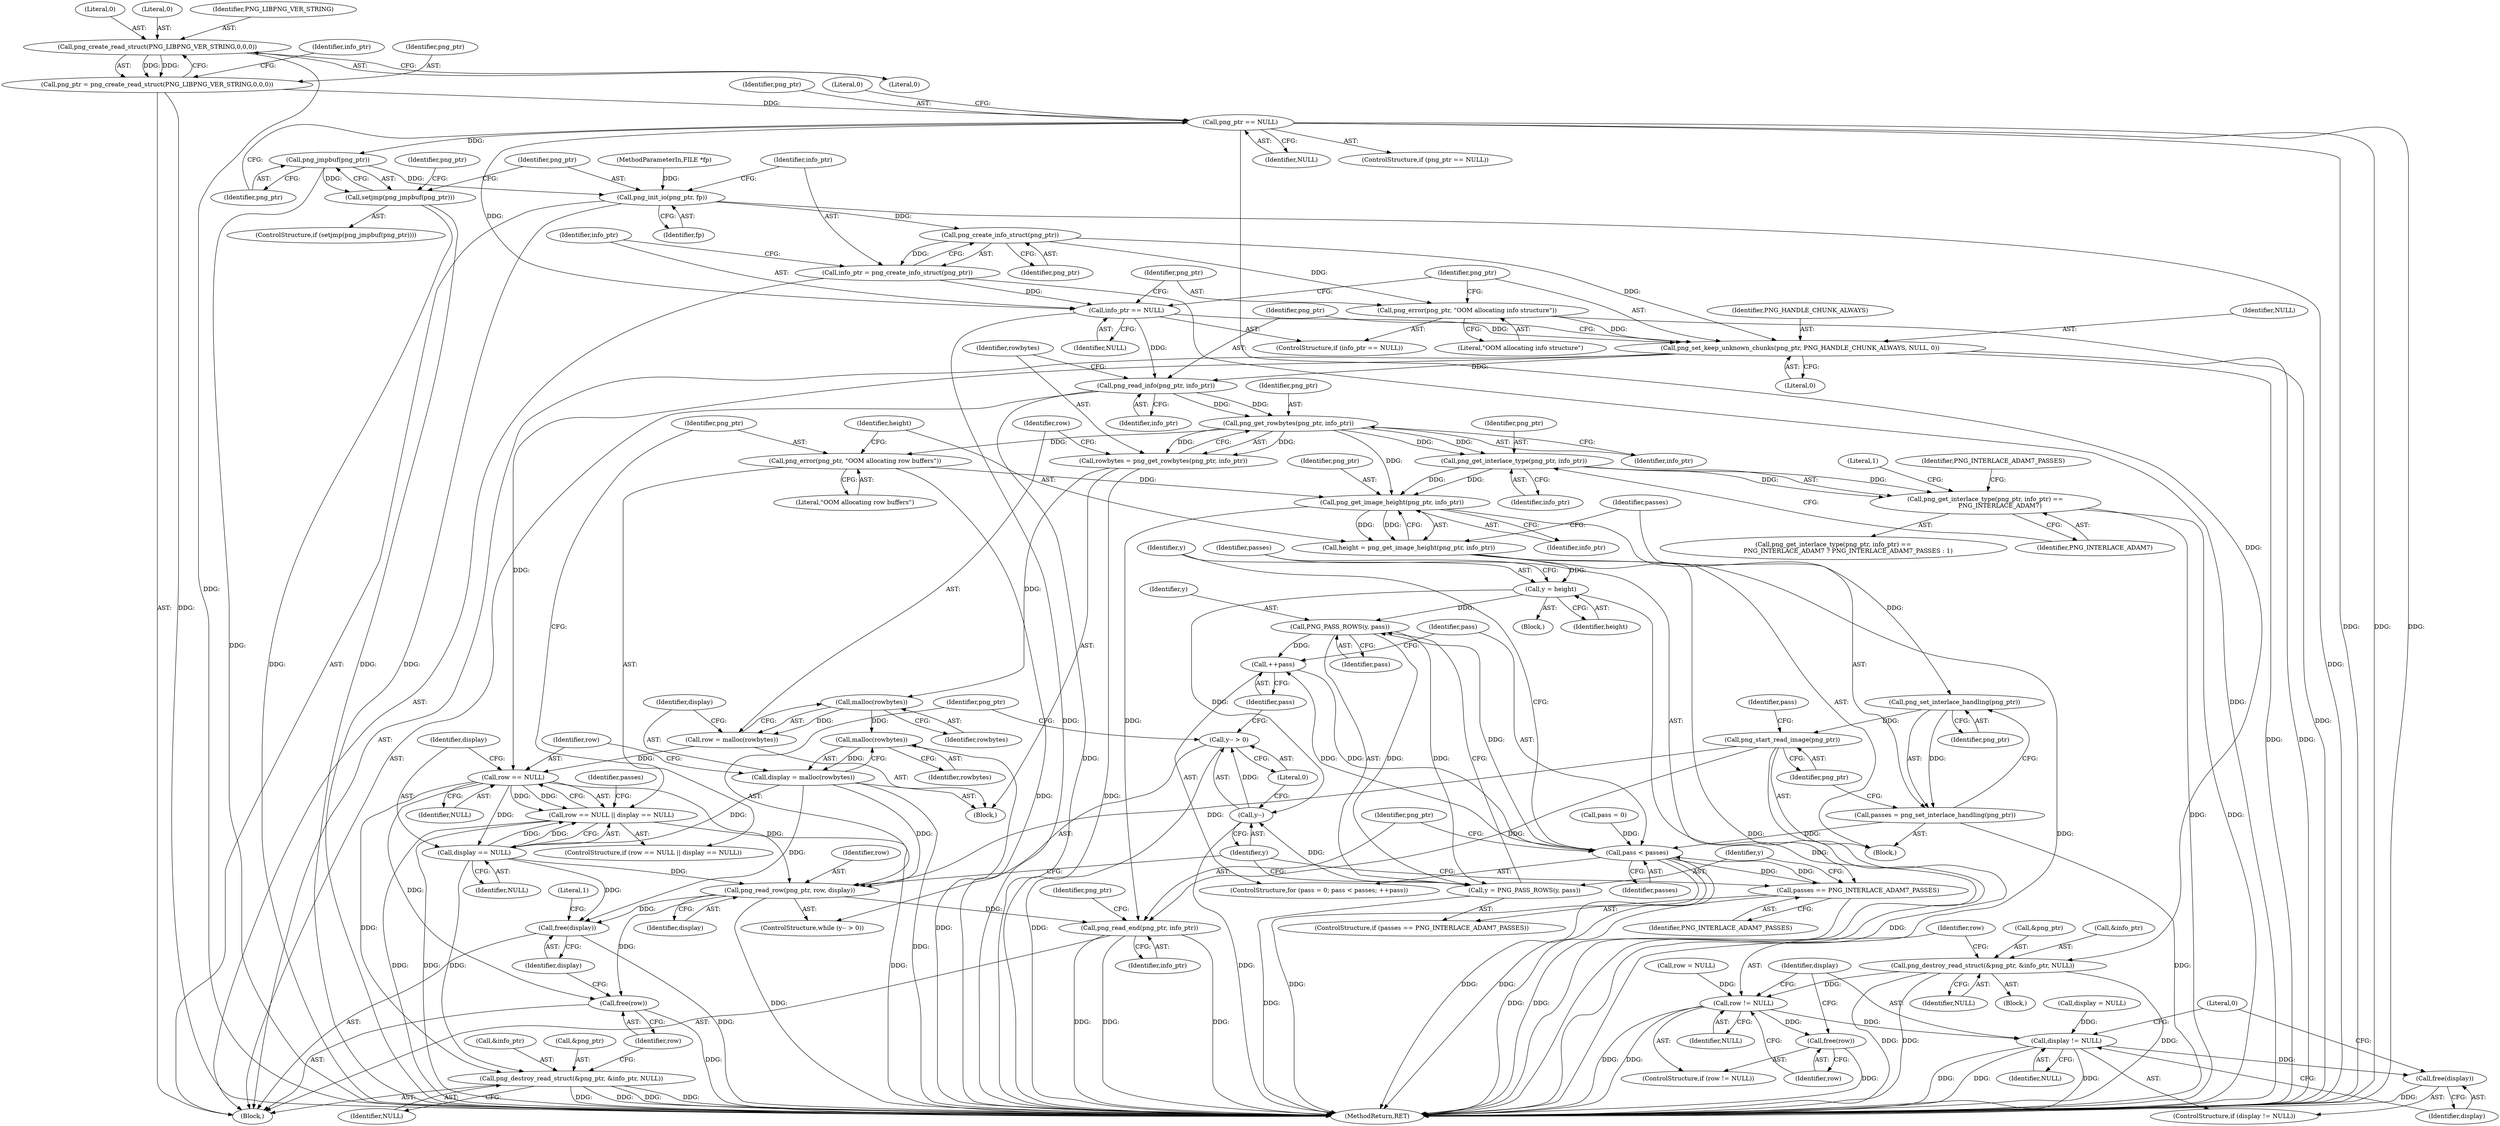 digraph "0_Android_9d4853418ab2f754c2b63e091c29c5529b8b86ca_153@API" {
"1000112" [label="(Call,png_create_read_struct(PNG_LIBPNG_VER_STRING,0,0,0))"];
"1000110" [label="(Call,png_ptr = png_create_read_struct(PNG_LIBPNG_VER_STRING,0,0,0))"];
"1000130" [label="(Call,png_ptr == NULL)"];
"1000137" [label="(Call,png_jmpbuf(png_ptr))"];
"1000136" [label="(Call,setjmp(png_jmpbuf(png_ptr)))"];
"1000160" [label="(Call,png_init_io(png_ptr, fp))"];
"1000165" [label="(Call,png_create_info_struct(png_ptr))"];
"1000163" [label="(Call,info_ptr = png_create_info_struct(png_ptr))"];
"1000168" [label="(Call,info_ptr == NULL)"];
"1000174" [label="(Call,png_set_keep_unknown_chunks(png_ptr, PNG_HANDLE_CHUNK_ALWAYS, NULL, 0))"];
"1000179" [label="(Call,png_read_info(png_ptr, info_ptr))"];
"1000186" [label="(Call,png_get_rowbytes(png_ptr, info_ptr))"];
"1000184" [label="(Call,rowbytes = png_get_rowbytes(png_ptr, info_ptr))"];
"1000191" [label="(Call,malloc(rowbytes))"];
"1000189" [label="(Call,row = malloc(rowbytes))"];
"1000199" [label="(Call,row == NULL)"];
"1000198" [label="(Call,row == NULL || display == NULL)"];
"1000202" [label="(Call,display == NULL)"];
"1000263" [label="(Call,png_read_row(png_ptr, row, display))"];
"1000267" [label="(Call,png_read_end(png_ptr, info_ptr))"];
"1000276" [label="(Call,free(row))"];
"1000278" [label="(Call,free(display))"];
"1000270" [label="(Call,png_destroy_read_struct(&png_ptr, &info_ptr, NULL))"];
"1000195" [label="(Call,malloc(rowbytes))"];
"1000193" [label="(Call,display = malloc(rowbytes))"];
"1000205" [label="(Call,png_error(png_ptr, \"OOM allocating row buffers\"))"];
"1000224" [label="(Call,png_get_image_height(png_ptr, info_ptr))"];
"1000222" [label="(Call,height = png_get_image_height(png_ptr, info_ptr))"];
"1000246" [label="(Call,y = height)"];
"1000255" [label="(Call,PNG_PASS_ROWS(y, pass))"];
"1000242" [label="(Call,++pass)"];
"1000239" [label="(Call,pass < passes)"];
"1000250" [label="(Call,passes == PNG_INTERLACE_ADAM7_PASSES)"];
"1000253" [label="(Call,y = PNG_PASS_ROWS(y, pass))"];
"1000260" [label="(Call,y--)"];
"1000259" [label="(Call,y-- > 0)"];
"1000230" [label="(Call,png_set_interlace_handling(png_ptr))"];
"1000228" [label="(Call,passes = png_set_interlace_handling(png_ptr))"];
"1000233" [label="(Call,png_start_read_image(png_ptr))"];
"1000214" [label="(Call,png_get_interlace_type(png_ptr, info_ptr))"];
"1000213" [label="(Call,png_get_interlace_type(png_ptr, info_ptr) ==\n               PNG_INTERLACE_ADAM7)"];
"1000171" [label="(Call,png_error(png_ptr, \"OOM allocating info structure\"))"];
"1000140" [label="(Call,png_destroy_read_struct(&png_ptr, &info_ptr, NULL))"];
"1000147" [label="(Call,row != NULL)"];
"1000150" [label="(Call,free(row))"];
"1000153" [label="(Call,display != NULL)"];
"1000156" [label="(Call,free(display))"];
"1000182" [label="(Block,)"];
"1000242" [label="(Call,++pass)"];
"1000243" [label="(Identifier,pass)"];
"1000220" [label="(Block,)"];
"1000258" [label="(ControlStructure,while (y-- > 0))"];
"1000151" [label="(Identifier,row)"];
"1000186" [label="(Call,png_get_rowbytes(png_ptr, info_ptr))"];
"1000257" [label="(Identifier,pass)"];
"1000273" [label="(Call,&info_ptr)"];
"1000137" [label="(Call,png_jmpbuf(png_ptr))"];
"1000212" [label="(Call,png_get_interlace_type(png_ptr, info_ptr) ==\n               PNG_INTERLACE_ADAM7 ? PNG_INTERLACE_ADAM7_PASSES : 1)"];
"1000270" [label="(Call,png_destroy_read_struct(&png_ptr, &info_ptr, NULL))"];
"1000277" [label="(Identifier,row)"];
"1000213" [label="(Call,png_get_interlace_type(png_ptr, info_ptr) ==\n               PNG_INTERLACE_ADAM7)"];
"1000141" [label="(Call,&png_ptr)"];
"1000219" [label="(Literal,1)"];
"1000156" [label="(Call,free(display))"];
"1000271" [label="(Call,&png_ptr)"];
"1000211" [label="(Identifier,passes)"];
"1000146" [label="(ControlStructure,if (row != NULL))"];
"1000178" [label="(Literal,0)"];
"1000217" [label="(Identifier,PNG_INTERLACE_ADAM7)"];
"1000240" [label="(Identifier,pass)"];
"1000162" [label="(Identifier,fp)"];
"1000265" [label="(Identifier,row)"];
"1000228" [label="(Call,passes = png_set_interlace_handling(png_ptr))"];
"1000275" [label="(Identifier,NULL)"];
"1000233" [label="(Call,png_start_read_image(png_ptr))"];
"1000116" [label="(Literal,0)"];
"1000241" [label="(Identifier,passes)"];
"1000195" [label="(Call,malloc(rowbytes))"];
"1000115" [label="(Literal,0)"];
"1000154" [label="(Identifier,display)"];
"1000179" [label="(Call,png_read_info(png_ptr, info_ptr))"];
"1000176" [label="(Identifier,PNG_HANDLE_CHUNK_ALWAYS)"];
"1000114" [label="(Literal,0)"];
"1000132" [label="(Identifier,NULL)"];
"1000170" [label="(Identifier,NULL)"];
"1000145" [label="(Identifier,NULL)"];
"1000234" [label="(Identifier,png_ptr)"];
"1000236" [label="(Call,pass = 0)"];
"1000126" [label="(Call,display = NULL)"];
"1000247" [label="(Identifier,y)"];
"1000177" [label="(Identifier,NULL)"];
"1000252" [label="(Identifier,PNG_INTERLACE_ADAM7_PASSES)"];
"1000256" [label="(Identifier,y)"];
"1000167" [label="(ControlStructure,if (info_ptr == NULL))"];
"1000143" [label="(Call,&info_ptr)"];
"1000215" [label="(Identifier,png_ptr)"];
"1000205" [label="(Call,png_error(png_ptr, \"OOM allocating row buffers\"))"];
"1000206" [label="(Identifier,png_ptr)"];
"1000248" [label="(Identifier,height)"];
"1000171" [label="(Call,png_error(png_ptr, \"OOM allocating info structure\"))"];
"1000189" [label="(Call,row = malloc(rowbytes))"];
"1000251" [label="(Identifier,passes)"];
"1000161" [label="(Identifier,png_ptr)"];
"1000142" [label="(Identifier,png_ptr)"];
"1000164" [label="(Identifier,info_ptr)"];
"1000119" [label="(Identifier,info_ptr)"];
"1000136" [label="(Call,setjmp(png_jmpbuf(png_ptr)))"];
"1000160" [label="(Call,png_init_io(png_ptr, fp))"];
"1000169" [label="(Identifier,info_ptr)"];
"1000216" [label="(Identifier,info_ptr)"];
"1000200" [label="(Identifier,row)"];
"1000264" [label="(Identifier,png_ptr)"];
"1000168" [label="(Call,info_ptr == NULL)"];
"1000149" [label="(Identifier,NULL)"];
"1000244" [label="(Block,)"];
"1000272" [label="(Identifier,png_ptr)"];
"1000263" [label="(Call,png_read_row(png_ptr, row, display))"];
"1000226" [label="(Identifier,info_ptr)"];
"1000192" [label="(Identifier,rowbytes)"];
"1000260" [label="(Call,y--)"];
"1000231" [label="(Identifier,png_ptr)"];
"1000279" [label="(Identifier,display)"];
"1000175" [label="(Identifier,png_ptr)"];
"1000250" [label="(Call,passes == PNG_INTERLACE_ADAM7_PASSES)"];
"1000224" [label="(Call,png_get_image_height(png_ptr, info_ptr))"];
"1000122" [label="(Call,row = NULL)"];
"1000281" [label="(Literal,1)"];
"1000130" [label="(Call,png_ptr == NULL)"];
"1000222" [label="(Call,height = png_get_image_height(png_ptr, info_ptr))"];
"1000249" [label="(ControlStructure,if (passes == PNG_INTERLACE_ADAM7_PASSES))"];
"1000155" [label="(Identifier,NULL)"];
"1000157" [label="(Identifier,display)"];
"1000111" [label="(Identifier,png_ptr)"];
"1000204" [label="(Identifier,NULL)"];
"1000110" [label="(Call,png_ptr = png_create_read_struct(PNG_LIBPNG_VER_STRING,0,0,0))"];
"1000190" [label="(Identifier,row)"];
"1000148" [label="(Identifier,row)"];
"1000108" [label="(Block,)"];
"1000147" [label="(Call,row != NULL)"];
"1000230" [label="(Call,png_set_interlace_handling(png_ptr))"];
"1000153" [label="(Call,display != NULL)"];
"1000131" [label="(Identifier,png_ptr)"];
"1000107" [label="(MethodParameterIn,FILE *fp)"];
"1000282" [label="(MethodReturn,RET)"];
"1000269" [label="(Identifier,info_ptr)"];
"1000253" [label="(Call,y = PNG_PASS_ROWS(y, pass))"];
"1000268" [label="(Identifier,png_ptr)"];
"1000134" [label="(Literal,0)"];
"1000174" [label="(Call,png_set_keep_unknown_chunks(png_ptr, PNG_HANDLE_CHUNK_ALWAYS, NULL, 0))"];
"1000152" [label="(ControlStructure,if (display != NULL))"];
"1000276" [label="(Call,free(row))"];
"1000150" [label="(Call,free(row))"];
"1000259" [label="(Call,y-- > 0)"];
"1000262" [label="(Literal,0)"];
"1000254" [label="(Identifier,y)"];
"1000278" [label="(Call,free(display))"];
"1000197" [label="(ControlStructure,if (row == NULL || display == NULL))"];
"1000166" [label="(Identifier,png_ptr)"];
"1000139" [label="(Block,)"];
"1000188" [label="(Identifier,info_ptr)"];
"1000198" [label="(Call,row == NULL || display == NULL)"];
"1000196" [label="(Identifier,rowbytes)"];
"1000267" [label="(Call,png_read_end(png_ptr, info_ptr))"];
"1000246" [label="(Call,y = height)"];
"1000191" [label="(Call,malloc(rowbytes))"];
"1000223" [label="(Identifier,height)"];
"1000194" [label="(Identifier,display)"];
"1000180" [label="(Identifier,png_ptr)"];
"1000225" [label="(Identifier,png_ptr)"];
"1000140" [label="(Call,png_destroy_read_struct(&png_ptr, &info_ptr, NULL))"];
"1000165" [label="(Call,png_create_info_struct(png_ptr))"];
"1000113" [label="(Identifier,PNG_LIBPNG_VER_STRING)"];
"1000184" [label="(Call,rowbytes = png_get_rowbytes(png_ptr, info_ptr))"];
"1000138" [label="(Identifier,png_ptr)"];
"1000135" [label="(ControlStructure,if (setjmp(png_jmpbuf(png_ptr))))"];
"1000214" [label="(Call,png_get_interlace_type(png_ptr, info_ptr))"];
"1000203" [label="(Identifier,display)"];
"1000129" [label="(ControlStructure,if (png_ptr == NULL))"];
"1000237" [label="(Identifier,pass)"];
"1000229" [label="(Identifier,passes)"];
"1000266" [label="(Identifier,display)"];
"1000207" [label="(Literal,\"OOM allocating row buffers\")"];
"1000159" [label="(Literal,0)"];
"1000187" [label="(Identifier,png_ptr)"];
"1000112" [label="(Call,png_create_read_struct(PNG_LIBPNG_VER_STRING,0,0,0))"];
"1000255" [label="(Call,PNG_PASS_ROWS(y, pass))"];
"1000163" [label="(Call,info_ptr = png_create_info_struct(png_ptr))"];
"1000235" [label="(ControlStructure,for (pass = 0; pass < passes; ++pass))"];
"1000202" [label="(Call,display == NULL)"];
"1000201" [label="(Identifier,NULL)"];
"1000261" [label="(Identifier,y)"];
"1000218" [label="(Identifier,PNG_INTERLACE_ADAM7_PASSES)"];
"1000173" [label="(Literal,\"OOM allocating info structure\")"];
"1000172" [label="(Identifier,png_ptr)"];
"1000185" [label="(Identifier,rowbytes)"];
"1000199" [label="(Call,row == NULL)"];
"1000193" [label="(Call,display = malloc(rowbytes))"];
"1000239" [label="(Call,pass < passes)"];
"1000181" [label="(Identifier,info_ptr)"];
"1000112" -> "1000110"  [label="AST: "];
"1000112" -> "1000116"  [label="CFG: "];
"1000113" -> "1000112"  [label="AST: "];
"1000114" -> "1000112"  [label="AST: "];
"1000115" -> "1000112"  [label="AST: "];
"1000116" -> "1000112"  [label="AST: "];
"1000110" -> "1000112"  [label="CFG: "];
"1000112" -> "1000282"  [label="DDG: "];
"1000112" -> "1000110"  [label="DDG: "];
"1000112" -> "1000110"  [label="DDG: "];
"1000110" -> "1000108"  [label="AST: "];
"1000111" -> "1000110"  [label="AST: "];
"1000119" -> "1000110"  [label="CFG: "];
"1000110" -> "1000282"  [label="DDG: "];
"1000110" -> "1000130"  [label="DDG: "];
"1000130" -> "1000129"  [label="AST: "];
"1000130" -> "1000132"  [label="CFG: "];
"1000131" -> "1000130"  [label="AST: "];
"1000132" -> "1000130"  [label="AST: "];
"1000134" -> "1000130"  [label="CFG: "];
"1000138" -> "1000130"  [label="CFG: "];
"1000130" -> "1000282"  [label="DDG: "];
"1000130" -> "1000282"  [label="DDG: "];
"1000130" -> "1000282"  [label="DDG: "];
"1000130" -> "1000137"  [label="DDG: "];
"1000130" -> "1000140"  [label="DDG: "];
"1000130" -> "1000168"  [label="DDG: "];
"1000137" -> "1000136"  [label="AST: "];
"1000137" -> "1000138"  [label="CFG: "];
"1000138" -> "1000137"  [label="AST: "];
"1000136" -> "1000137"  [label="CFG: "];
"1000137" -> "1000282"  [label="DDG: "];
"1000137" -> "1000136"  [label="DDG: "];
"1000137" -> "1000160"  [label="DDG: "];
"1000136" -> "1000135"  [label="AST: "];
"1000142" -> "1000136"  [label="CFG: "];
"1000161" -> "1000136"  [label="CFG: "];
"1000136" -> "1000282"  [label="DDG: "];
"1000136" -> "1000282"  [label="DDG: "];
"1000160" -> "1000108"  [label="AST: "];
"1000160" -> "1000162"  [label="CFG: "];
"1000161" -> "1000160"  [label="AST: "];
"1000162" -> "1000160"  [label="AST: "];
"1000164" -> "1000160"  [label="CFG: "];
"1000160" -> "1000282"  [label="DDG: "];
"1000160" -> "1000282"  [label="DDG: "];
"1000107" -> "1000160"  [label="DDG: "];
"1000160" -> "1000165"  [label="DDG: "];
"1000165" -> "1000163"  [label="AST: "];
"1000165" -> "1000166"  [label="CFG: "];
"1000166" -> "1000165"  [label="AST: "];
"1000163" -> "1000165"  [label="CFG: "];
"1000165" -> "1000163"  [label="DDG: "];
"1000165" -> "1000171"  [label="DDG: "];
"1000165" -> "1000174"  [label="DDG: "];
"1000163" -> "1000108"  [label="AST: "];
"1000164" -> "1000163"  [label="AST: "];
"1000169" -> "1000163"  [label="CFG: "];
"1000163" -> "1000282"  [label="DDG: "];
"1000163" -> "1000168"  [label="DDG: "];
"1000168" -> "1000167"  [label="AST: "];
"1000168" -> "1000170"  [label="CFG: "];
"1000169" -> "1000168"  [label="AST: "];
"1000170" -> "1000168"  [label="AST: "];
"1000172" -> "1000168"  [label="CFG: "];
"1000175" -> "1000168"  [label="CFG: "];
"1000168" -> "1000282"  [label="DDG: "];
"1000168" -> "1000174"  [label="DDG: "];
"1000168" -> "1000179"  [label="DDG: "];
"1000174" -> "1000108"  [label="AST: "];
"1000174" -> "1000178"  [label="CFG: "];
"1000175" -> "1000174"  [label="AST: "];
"1000176" -> "1000174"  [label="AST: "];
"1000177" -> "1000174"  [label="AST: "];
"1000178" -> "1000174"  [label="AST: "];
"1000180" -> "1000174"  [label="CFG: "];
"1000174" -> "1000282"  [label="DDG: "];
"1000174" -> "1000282"  [label="DDG: "];
"1000171" -> "1000174"  [label="DDG: "];
"1000174" -> "1000179"  [label="DDG: "];
"1000174" -> "1000199"  [label="DDG: "];
"1000179" -> "1000108"  [label="AST: "];
"1000179" -> "1000181"  [label="CFG: "];
"1000180" -> "1000179"  [label="AST: "];
"1000181" -> "1000179"  [label="AST: "];
"1000185" -> "1000179"  [label="CFG: "];
"1000179" -> "1000282"  [label="DDG: "];
"1000179" -> "1000186"  [label="DDG: "];
"1000179" -> "1000186"  [label="DDG: "];
"1000186" -> "1000184"  [label="AST: "];
"1000186" -> "1000188"  [label="CFG: "];
"1000187" -> "1000186"  [label="AST: "];
"1000188" -> "1000186"  [label="AST: "];
"1000184" -> "1000186"  [label="CFG: "];
"1000186" -> "1000184"  [label="DDG: "];
"1000186" -> "1000184"  [label="DDG: "];
"1000186" -> "1000205"  [label="DDG: "];
"1000186" -> "1000214"  [label="DDG: "];
"1000186" -> "1000214"  [label="DDG: "];
"1000186" -> "1000224"  [label="DDG: "];
"1000184" -> "1000182"  [label="AST: "];
"1000185" -> "1000184"  [label="AST: "];
"1000190" -> "1000184"  [label="CFG: "];
"1000184" -> "1000282"  [label="DDG: "];
"1000184" -> "1000191"  [label="DDG: "];
"1000191" -> "1000189"  [label="AST: "];
"1000191" -> "1000192"  [label="CFG: "];
"1000192" -> "1000191"  [label="AST: "];
"1000189" -> "1000191"  [label="CFG: "];
"1000191" -> "1000189"  [label="DDG: "];
"1000191" -> "1000195"  [label="DDG: "];
"1000189" -> "1000182"  [label="AST: "];
"1000190" -> "1000189"  [label="AST: "];
"1000194" -> "1000189"  [label="CFG: "];
"1000189" -> "1000199"  [label="DDG: "];
"1000199" -> "1000198"  [label="AST: "];
"1000199" -> "1000201"  [label="CFG: "];
"1000200" -> "1000199"  [label="AST: "];
"1000201" -> "1000199"  [label="AST: "];
"1000203" -> "1000199"  [label="CFG: "];
"1000198" -> "1000199"  [label="CFG: "];
"1000199" -> "1000198"  [label="DDG: "];
"1000199" -> "1000198"  [label="DDG: "];
"1000199" -> "1000202"  [label="DDG: "];
"1000199" -> "1000263"  [label="DDG: "];
"1000199" -> "1000270"  [label="DDG: "];
"1000199" -> "1000276"  [label="DDG: "];
"1000198" -> "1000197"  [label="AST: "];
"1000198" -> "1000202"  [label="CFG: "];
"1000202" -> "1000198"  [label="AST: "];
"1000206" -> "1000198"  [label="CFG: "];
"1000211" -> "1000198"  [label="CFG: "];
"1000198" -> "1000282"  [label="DDG: "];
"1000198" -> "1000282"  [label="DDG: "];
"1000198" -> "1000282"  [label="DDG: "];
"1000202" -> "1000198"  [label="DDG: "];
"1000202" -> "1000198"  [label="DDG: "];
"1000202" -> "1000204"  [label="CFG: "];
"1000203" -> "1000202"  [label="AST: "];
"1000204" -> "1000202"  [label="AST: "];
"1000193" -> "1000202"  [label="DDG: "];
"1000202" -> "1000263"  [label="DDG: "];
"1000202" -> "1000270"  [label="DDG: "];
"1000202" -> "1000278"  [label="DDG: "];
"1000263" -> "1000258"  [label="AST: "];
"1000263" -> "1000266"  [label="CFG: "];
"1000264" -> "1000263"  [label="AST: "];
"1000265" -> "1000263"  [label="AST: "];
"1000266" -> "1000263"  [label="AST: "];
"1000261" -> "1000263"  [label="CFG: "];
"1000263" -> "1000282"  [label="DDG: "];
"1000233" -> "1000263"  [label="DDG: "];
"1000193" -> "1000263"  [label="DDG: "];
"1000263" -> "1000267"  [label="DDG: "];
"1000263" -> "1000276"  [label="DDG: "];
"1000263" -> "1000278"  [label="DDG: "];
"1000267" -> "1000108"  [label="AST: "];
"1000267" -> "1000269"  [label="CFG: "];
"1000268" -> "1000267"  [label="AST: "];
"1000269" -> "1000267"  [label="AST: "];
"1000272" -> "1000267"  [label="CFG: "];
"1000267" -> "1000282"  [label="DDG: "];
"1000267" -> "1000282"  [label="DDG: "];
"1000267" -> "1000282"  [label="DDG: "];
"1000233" -> "1000267"  [label="DDG: "];
"1000224" -> "1000267"  [label="DDG: "];
"1000276" -> "1000108"  [label="AST: "];
"1000276" -> "1000277"  [label="CFG: "];
"1000277" -> "1000276"  [label="AST: "];
"1000279" -> "1000276"  [label="CFG: "];
"1000276" -> "1000282"  [label="DDG: "];
"1000278" -> "1000108"  [label="AST: "];
"1000278" -> "1000279"  [label="CFG: "];
"1000279" -> "1000278"  [label="AST: "];
"1000281" -> "1000278"  [label="CFG: "];
"1000278" -> "1000282"  [label="DDG: "];
"1000193" -> "1000278"  [label="DDG: "];
"1000270" -> "1000108"  [label="AST: "];
"1000270" -> "1000275"  [label="CFG: "];
"1000271" -> "1000270"  [label="AST: "];
"1000273" -> "1000270"  [label="AST: "];
"1000275" -> "1000270"  [label="AST: "];
"1000277" -> "1000270"  [label="CFG: "];
"1000270" -> "1000282"  [label="DDG: "];
"1000270" -> "1000282"  [label="DDG: "];
"1000270" -> "1000282"  [label="DDG: "];
"1000270" -> "1000282"  [label="DDG: "];
"1000195" -> "1000193"  [label="AST: "];
"1000195" -> "1000196"  [label="CFG: "];
"1000196" -> "1000195"  [label="AST: "];
"1000193" -> "1000195"  [label="CFG: "];
"1000195" -> "1000282"  [label="DDG: "];
"1000195" -> "1000193"  [label="DDG: "];
"1000193" -> "1000182"  [label="AST: "];
"1000194" -> "1000193"  [label="AST: "];
"1000200" -> "1000193"  [label="CFG: "];
"1000193" -> "1000282"  [label="DDG: "];
"1000205" -> "1000197"  [label="AST: "];
"1000205" -> "1000207"  [label="CFG: "];
"1000206" -> "1000205"  [label="AST: "];
"1000207" -> "1000205"  [label="AST: "];
"1000223" -> "1000205"  [label="CFG: "];
"1000205" -> "1000282"  [label="DDG: "];
"1000205" -> "1000224"  [label="DDG: "];
"1000224" -> "1000222"  [label="AST: "];
"1000224" -> "1000226"  [label="CFG: "];
"1000225" -> "1000224"  [label="AST: "];
"1000226" -> "1000224"  [label="AST: "];
"1000222" -> "1000224"  [label="CFG: "];
"1000224" -> "1000222"  [label="DDG: "];
"1000224" -> "1000222"  [label="DDG: "];
"1000214" -> "1000224"  [label="DDG: "];
"1000214" -> "1000224"  [label="DDG: "];
"1000224" -> "1000230"  [label="DDG: "];
"1000222" -> "1000220"  [label="AST: "];
"1000223" -> "1000222"  [label="AST: "];
"1000229" -> "1000222"  [label="CFG: "];
"1000222" -> "1000282"  [label="DDG: "];
"1000222" -> "1000282"  [label="DDG: "];
"1000222" -> "1000246"  [label="DDG: "];
"1000246" -> "1000244"  [label="AST: "];
"1000246" -> "1000248"  [label="CFG: "];
"1000247" -> "1000246"  [label="AST: "];
"1000248" -> "1000246"  [label="AST: "];
"1000251" -> "1000246"  [label="CFG: "];
"1000246" -> "1000282"  [label="DDG: "];
"1000246" -> "1000255"  [label="DDG: "];
"1000246" -> "1000260"  [label="DDG: "];
"1000255" -> "1000253"  [label="AST: "];
"1000255" -> "1000257"  [label="CFG: "];
"1000256" -> "1000255"  [label="AST: "];
"1000257" -> "1000255"  [label="AST: "];
"1000253" -> "1000255"  [label="CFG: "];
"1000255" -> "1000242"  [label="DDG: "];
"1000255" -> "1000253"  [label="DDG: "];
"1000255" -> "1000253"  [label="DDG: "];
"1000239" -> "1000255"  [label="DDG: "];
"1000242" -> "1000235"  [label="AST: "];
"1000242" -> "1000243"  [label="CFG: "];
"1000243" -> "1000242"  [label="AST: "];
"1000240" -> "1000242"  [label="CFG: "];
"1000242" -> "1000239"  [label="DDG: "];
"1000239" -> "1000242"  [label="DDG: "];
"1000239" -> "1000235"  [label="AST: "];
"1000239" -> "1000241"  [label="CFG: "];
"1000240" -> "1000239"  [label="AST: "];
"1000241" -> "1000239"  [label="AST: "];
"1000247" -> "1000239"  [label="CFG: "];
"1000268" -> "1000239"  [label="CFG: "];
"1000239" -> "1000282"  [label="DDG: "];
"1000239" -> "1000282"  [label="DDG: "];
"1000239" -> "1000282"  [label="DDG: "];
"1000236" -> "1000239"  [label="DDG: "];
"1000250" -> "1000239"  [label="DDG: "];
"1000228" -> "1000239"  [label="DDG: "];
"1000239" -> "1000250"  [label="DDG: "];
"1000250" -> "1000249"  [label="AST: "];
"1000250" -> "1000252"  [label="CFG: "];
"1000251" -> "1000250"  [label="AST: "];
"1000252" -> "1000250"  [label="AST: "];
"1000254" -> "1000250"  [label="CFG: "];
"1000261" -> "1000250"  [label="CFG: "];
"1000250" -> "1000282"  [label="DDG: "];
"1000250" -> "1000282"  [label="DDG: "];
"1000253" -> "1000249"  [label="AST: "];
"1000254" -> "1000253"  [label="AST: "];
"1000261" -> "1000253"  [label="CFG: "];
"1000253" -> "1000282"  [label="DDG: "];
"1000253" -> "1000260"  [label="DDG: "];
"1000260" -> "1000259"  [label="AST: "];
"1000260" -> "1000261"  [label="CFG: "];
"1000261" -> "1000260"  [label="AST: "];
"1000262" -> "1000260"  [label="CFG: "];
"1000260" -> "1000282"  [label="DDG: "];
"1000260" -> "1000259"  [label="DDG: "];
"1000259" -> "1000258"  [label="AST: "];
"1000259" -> "1000262"  [label="CFG: "];
"1000262" -> "1000259"  [label="AST: "];
"1000264" -> "1000259"  [label="CFG: "];
"1000243" -> "1000259"  [label="CFG: "];
"1000259" -> "1000282"  [label="DDG: "];
"1000230" -> "1000228"  [label="AST: "];
"1000230" -> "1000231"  [label="CFG: "];
"1000231" -> "1000230"  [label="AST: "];
"1000228" -> "1000230"  [label="CFG: "];
"1000230" -> "1000228"  [label="DDG: "];
"1000230" -> "1000233"  [label="DDG: "];
"1000228" -> "1000220"  [label="AST: "];
"1000229" -> "1000228"  [label="AST: "];
"1000234" -> "1000228"  [label="CFG: "];
"1000228" -> "1000282"  [label="DDG: "];
"1000233" -> "1000220"  [label="AST: "];
"1000233" -> "1000234"  [label="CFG: "];
"1000234" -> "1000233"  [label="AST: "];
"1000237" -> "1000233"  [label="CFG: "];
"1000233" -> "1000282"  [label="DDG: "];
"1000214" -> "1000213"  [label="AST: "];
"1000214" -> "1000216"  [label="CFG: "];
"1000215" -> "1000214"  [label="AST: "];
"1000216" -> "1000214"  [label="AST: "];
"1000217" -> "1000214"  [label="CFG: "];
"1000214" -> "1000213"  [label="DDG: "];
"1000214" -> "1000213"  [label="DDG: "];
"1000213" -> "1000212"  [label="AST: "];
"1000213" -> "1000217"  [label="CFG: "];
"1000217" -> "1000213"  [label="AST: "];
"1000218" -> "1000213"  [label="CFG: "];
"1000219" -> "1000213"  [label="CFG: "];
"1000213" -> "1000282"  [label="DDG: "];
"1000213" -> "1000282"  [label="DDG: "];
"1000171" -> "1000167"  [label="AST: "];
"1000171" -> "1000173"  [label="CFG: "];
"1000172" -> "1000171"  [label="AST: "];
"1000173" -> "1000171"  [label="AST: "];
"1000175" -> "1000171"  [label="CFG: "];
"1000171" -> "1000282"  [label="DDG: "];
"1000140" -> "1000139"  [label="AST: "];
"1000140" -> "1000145"  [label="CFG: "];
"1000141" -> "1000140"  [label="AST: "];
"1000143" -> "1000140"  [label="AST: "];
"1000145" -> "1000140"  [label="AST: "];
"1000148" -> "1000140"  [label="CFG: "];
"1000140" -> "1000282"  [label="DDG: "];
"1000140" -> "1000282"  [label="DDG: "];
"1000140" -> "1000282"  [label="DDG: "];
"1000140" -> "1000147"  [label="DDG: "];
"1000147" -> "1000146"  [label="AST: "];
"1000147" -> "1000149"  [label="CFG: "];
"1000148" -> "1000147"  [label="AST: "];
"1000149" -> "1000147"  [label="AST: "];
"1000151" -> "1000147"  [label="CFG: "];
"1000154" -> "1000147"  [label="CFG: "];
"1000147" -> "1000282"  [label="DDG: "];
"1000147" -> "1000282"  [label="DDG: "];
"1000122" -> "1000147"  [label="DDG: "];
"1000147" -> "1000150"  [label="DDG: "];
"1000147" -> "1000153"  [label="DDG: "];
"1000150" -> "1000146"  [label="AST: "];
"1000150" -> "1000151"  [label="CFG: "];
"1000151" -> "1000150"  [label="AST: "];
"1000154" -> "1000150"  [label="CFG: "];
"1000150" -> "1000282"  [label="DDG: "];
"1000153" -> "1000152"  [label="AST: "];
"1000153" -> "1000155"  [label="CFG: "];
"1000154" -> "1000153"  [label="AST: "];
"1000155" -> "1000153"  [label="AST: "];
"1000157" -> "1000153"  [label="CFG: "];
"1000159" -> "1000153"  [label="CFG: "];
"1000153" -> "1000282"  [label="DDG: "];
"1000153" -> "1000282"  [label="DDG: "];
"1000153" -> "1000282"  [label="DDG: "];
"1000126" -> "1000153"  [label="DDG: "];
"1000153" -> "1000156"  [label="DDG: "];
"1000156" -> "1000152"  [label="AST: "];
"1000156" -> "1000157"  [label="CFG: "];
"1000157" -> "1000156"  [label="AST: "];
"1000159" -> "1000156"  [label="CFG: "];
"1000156" -> "1000282"  [label="DDG: "];
}
